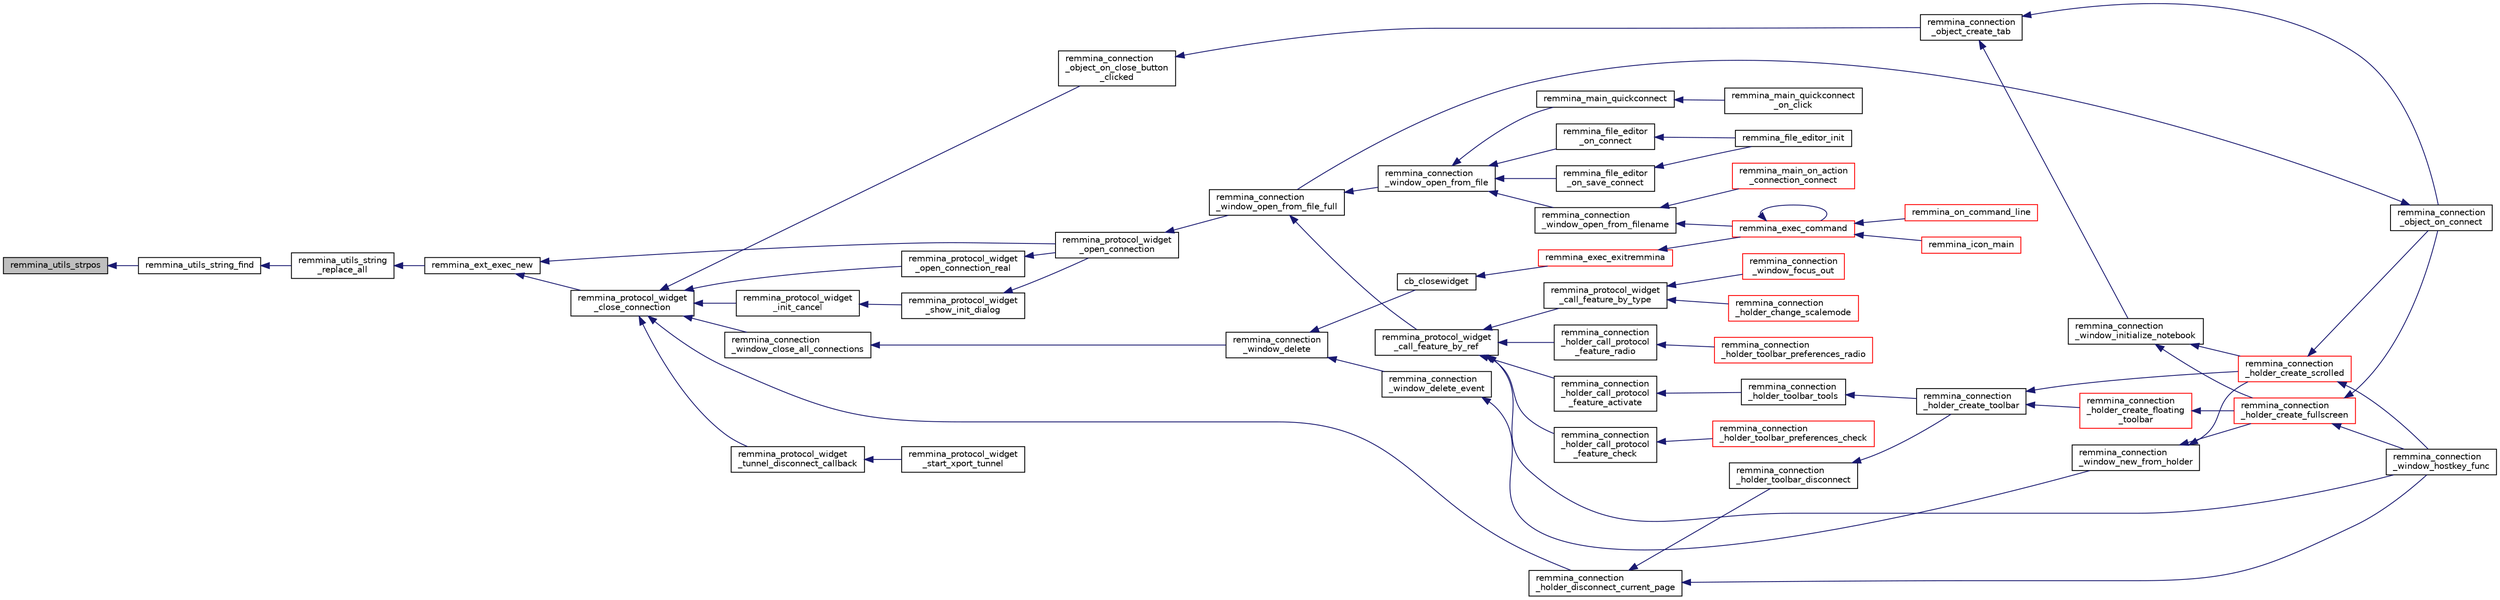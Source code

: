 digraph "remmina_utils_strpos"
{
  edge [fontname="Helvetica",fontsize="10",labelfontname="Helvetica",labelfontsize="10"];
  node [fontname="Helvetica",fontsize="10",shape=record];
  rankdir="LR";
  Node391 [label="remmina_utils_strpos",height=0.2,width=0.4,color="black", fillcolor="grey75", style="filled", fontcolor="black"];
  Node391 -> Node392 [dir="back",color="midnightblue",fontsize="10",style="solid",fontname="Helvetica"];
  Node392 [label="remmina_utils_string_find",height=0.2,width=0.4,color="black", fillcolor="white", style="filled",URL="$remmina__utils_8h.html#a3ce53eeb3b090f86cfcdbce3e7cf71be"];
  Node392 -> Node393 [dir="back",color="midnightblue",fontsize="10",style="solid",fontname="Helvetica"];
  Node393 [label="remmina_utils_string\l_replace_all",height=0.2,width=0.4,color="black", fillcolor="white", style="filled",URL="$remmina__utils_8h.html#ac804e6111e538ee2fa425b8b6fd1fb66",tooltip="Replaces all occurrences of needle in haystack with replace. "];
  Node393 -> Node394 [dir="back",color="midnightblue",fontsize="10",style="solid",fontname="Helvetica"];
  Node394 [label="remmina_ext_exec_new",height=0.2,width=0.4,color="black", fillcolor="white", style="filled",URL="$remmina__ext__exec_8h.html#a7c81795162a70d06294fdf935ea210d7"];
  Node394 -> Node395 [dir="back",color="midnightblue",fontsize="10",style="solid",fontname="Helvetica"];
  Node395 [label="remmina_protocol_widget\l_open_connection",height=0.2,width=0.4,color="black", fillcolor="white", style="filled",URL="$remmina__protocol__widget_8h.html#aeffcbd7db351d4cacd7c8ba801ea2c37"];
  Node395 -> Node396 [dir="back",color="midnightblue",fontsize="10",style="solid",fontname="Helvetica"];
  Node396 [label="remmina_connection\l_window_open_from_file_full",height=0.2,width=0.4,color="black", fillcolor="white", style="filled",URL="$remmina__connection__window_8h.html#adbf2b670ca3bae96a99cb0b36021a961"];
  Node396 -> Node397 [dir="back",color="midnightblue",fontsize="10",style="solid",fontname="Helvetica"];
  Node397 [label="remmina_connection\l_window_open_from_file",height=0.2,width=0.4,color="black", fillcolor="white", style="filled",URL="$remmina__connection__window_8h.html#a1c7f722a89609523cc4de079cc82f23c"];
  Node397 -> Node398 [dir="back",color="midnightblue",fontsize="10",style="solid",fontname="Helvetica"];
  Node398 [label="remmina_connection\l_window_open_from_filename",height=0.2,width=0.4,color="black", fillcolor="white", style="filled",URL="$remmina__connection__window_8h.html#ab0ed27ef360efc7d92906cbabf9da5db"];
  Node398 -> Node399 [dir="back",color="midnightblue",fontsize="10",style="solid",fontname="Helvetica"];
  Node399 [label="remmina_exec_command",height=0.2,width=0.4,color="red", fillcolor="white", style="filled",URL="$remmina__exec_8h.html#a424cabdcff647797061e7482049d62a7"];
  Node399 -> Node400 [dir="back",color="midnightblue",fontsize="10",style="solid",fontname="Helvetica"];
  Node400 [label="remmina_on_command_line",height=0.2,width=0.4,color="red", fillcolor="white", style="filled",URL="$remmina_8c.html#aeb286fc5bd52ab5382ab8cb495dc2914"];
  Node399 -> Node399 [dir="back",color="midnightblue",fontsize="10",style="solid",fontname="Helvetica"];
  Node399 -> Node402 [dir="back",color="midnightblue",fontsize="10",style="solid",fontname="Helvetica"];
  Node402 [label="remmina_icon_main",height=0.2,width=0.4,color="red", fillcolor="white", style="filled",URL="$remmina__icon_8c.html#a920476110ab6410c8fc8cf734109e497"];
  Node398 -> Node420 [dir="back",color="midnightblue",fontsize="10",style="solid",fontname="Helvetica"];
  Node420 [label="remmina_main_on_action\l_connection_connect",height=0.2,width=0.4,color="red", fillcolor="white", style="filled",URL="$remmina__main_8c.html#ae023d1cb099a4f7bee79f13760566cbf"];
  Node397 -> Node422 [dir="back",color="midnightblue",fontsize="10",style="solid",fontname="Helvetica"];
  Node422 [label="remmina_file_editor\l_on_connect",height=0.2,width=0.4,color="black", fillcolor="white", style="filled",URL="$remmina__file__editor_8c.html#a73b8581fd1fd77532b748d91a2951f25"];
  Node422 -> Node406 [dir="back",color="midnightblue",fontsize="10",style="solid",fontname="Helvetica"];
  Node406 [label="remmina_file_editor_init",height=0.2,width=0.4,color="black", fillcolor="white", style="filled",URL="$remmina__file__editor_8c.html#a9afd8d41c66f547320930eb331f3124d"];
  Node397 -> Node407 [dir="back",color="midnightblue",fontsize="10",style="solid",fontname="Helvetica"];
  Node407 [label="remmina_file_editor\l_on_save_connect",height=0.2,width=0.4,color="black", fillcolor="white", style="filled",URL="$remmina__file__editor_8c.html#a57224f3f69f04f398de563b71be6b18e"];
  Node407 -> Node406 [dir="back",color="midnightblue",fontsize="10",style="solid",fontname="Helvetica"];
  Node397 -> Node423 [dir="back",color="midnightblue",fontsize="10",style="solid",fontname="Helvetica"];
  Node423 [label="remmina_main_quickconnect",height=0.2,width=0.4,color="black", fillcolor="white", style="filled",URL="$remmina__main_8c.html#a802458852abacebfb16f1f4295806a01"];
  Node423 -> Node424 [dir="back",color="midnightblue",fontsize="10",style="solid",fontname="Helvetica"];
  Node424 [label="remmina_main_quickconnect\l_on_click",height=0.2,width=0.4,color="black", fillcolor="white", style="filled",URL="$remmina__main_8c.html#a210e9e04c7c97cc86412044de31f659d"];
  Node396 -> Node425 [dir="back",color="midnightblue",fontsize="10",style="solid",fontname="Helvetica"];
  Node425 [label="remmina_protocol_widget\l_call_feature_by_ref",height=0.2,width=0.4,color="black", fillcolor="white", style="filled",URL="$remmina__protocol__widget_8h.html#a605b69a9aa4393024369cc5070488692"];
  Node425 -> Node426 [dir="back",color="midnightblue",fontsize="10",style="solid",fontname="Helvetica"];
  Node426 [label="remmina_connection\l_holder_call_protocol\l_feature_radio",height=0.2,width=0.4,color="black", fillcolor="white", style="filled",URL="$remmina__connection__window_8c.html#a86280cb973101817f7410af393bc2f98"];
  Node426 -> Node427 [dir="back",color="midnightblue",fontsize="10",style="solid",fontname="Helvetica"];
  Node427 [label="remmina_connection\l_holder_toolbar_preferences_radio",height=0.2,width=0.4,color="red", fillcolor="white", style="filled",URL="$remmina__connection__window_8c.html#a1ddab4aacc284c606ab237eae9c0b5a9"];
  Node425 -> Node443 [dir="back",color="midnightblue",fontsize="10",style="solid",fontname="Helvetica"];
  Node443 [label="remmina_connection\l_holder_call_protocol\l_feature_check",height=0.2,width=0.4,color="black", fillcolor="white", style="filled",URL="$remmina__connection__window_8c.html#a8d924ded7fe147df8b5f113e2fb1d6e7"];
  Node443 -> Node444 [dir="back",color="midnightblue",fontsize="10",style="solid",fontname="Helvetica"];
  Node444 [label="remmina_connection\l_holder_toolbar_preferences_check",height=0.2,width=0.4,color="red", fillcolor="white", style="filled",URL="$remmina__connection__window_8c.html#ada0dce340f5f1484c496a2357e8a2c69"];
  Node425 -> Node445 [dir="back",color="midnightblue",fontsize="10",style="solid",fontname="Helvetica"];
  Node445 [label="remmina_connection\l_holder_call_protocol\l_feature_activate",height=0.2,width=0.4,color="black", fillcolor="white", style="filled",URL="$remmina__connection__window_8c.html#a4507b43c6fd10bc68d9512c6b253a552"];
  Node445 -> Node446 [dir="back",color="midnightblue",fontsize="10",style="solid",fontname="Helvetica"];
  Node446 [label="remmina_connection\l_holder_toolbar_tools",height=0.2,width=0.4,color="black", fillcolor="white", style="filled",URL="$remmina__connection__window_8c.html#a51cc0b2274049920f67c71047bd76213"];
  Node446 -> Node429 [dir="back",color="midnightblue",fontsize="10",style="solid",fontname="Helvetica"];
  Node429 [label="remmina_connection\l_holder_create_toolbar",height=0.2,width=0.4,color="black", fillcolor="white", style="filled",URL="$remmina__connection__window_8c.html#af8138da72278e9e9000276e08a6fd984"];
  Node429 -> Node430 [dir="back",color="midnightblue",fontsize="10",style="solid",fontname="Helvetica"];
  Node430 [label="remmina_connection\l_holder_create_floating\l_toolbar",height=0.2,width=0.4,color="red", fillcolor="white", style="filled",URL="$remmina__connection__window_8c.html#a967dca6c1876afc3e6bcb763f9709d43"];
  Node430 -> Node433 [dir="back",color="midnightblue",fontsize="10",style="solid",fontname="Helvetica"];
  Node433 [label="remmina_connection\l_holder_create_fullscreen",height=0.2,width=0.4,color="red", fillcolor="white", style="filled",URL="$remmina__connection__window_8c.html#ae67ca4d276339723c1ff87fc224eaccf"];
  Node433 -> Node438 [dir="back",color="midnightblue",fontsize="10",style="solid",fontname="Helvetica"];
  Node438 [label="remmina_connection\l_window_hostkey_func",height=0.2,width=0.4,color="black", fillcolor="white", style="filled",URL="$remmina__connection__window_8c.html#abef663d930076deb3105f86dabe2a9c3"];
  Node433 -> Node439 [dir="back",color="midnightblue",fontsize="10",style="solid",fontname="Helvetica"];
  Node439 [label="remmina_connection\l_object_on_connect",height=0.2,width=0.4,color="black", fillcolor="white", style="filled",URL="$remmina__connection__window_8c.html#a0ad685a873ecef95ec13caba17e0c22e"];
  Node439 -> Node396 [dir="back",color="midnightblue",fontsize="10",style="solid",fontname="Helvetica"];
  Node429 -> Node440 [dir="back",color="midnightblue",fontsize="10",style="solid",fontname="Helvetica"];
  Node440 [label="remmina_connection\l_holder_create_scrolled",height=0.2,width=0.4,color="red", fillcolor="white", style="filled",URL="$remmina__connection__window_8c.html#a57b3656c37df65d276ddd50a16906dc7"];
  Node440 -> Node438 [dir="back",color="midnightblue",fontsize="10",style="solid",fontname="Helvetica"];
  Node440 -> Node439 [dir="back",color="midnightblue",fontsize="10",style="solid",fontname="Helvetica"];
  Node425 -> Node438 [dir="back",color="midnightblue",fontsize="10",style="solid",fontname="Helvetica"];
  Node425 -> Node447 [dir="back",color="midnightblue",fontsize="10",style="solid",fontname="Helvetica"];
  Node447 [label="remmina_protocol_widget\l_call_feature_by_type",height=0.2,width=0.4,color="black", fillcolor="white", style="filled",URL="$remmina__protocol__widget_8h.html#a6a630e96e5b914d60d678ae8eaad4cd9"];
  Node447 -> Node448 [dir="back",color="midnightblue",fontsize="10",style="solid",fontname="Helvetica"];
  Node448 [label="remmina_connection\l_holder_change_scalemode",height=0.2,width=0.4,color="red", fillcolor="white", style="filled",URL="$remmina__connection__window_8c.html#a5565ebedf82eb9f2d54b7f447b4c930e"];
  Node447 -> Node451 [dir="back",color="midnightblue",fontsize="10",style="solid",fontname="Helvetica"];
  Node451 [label="remmina_connection\l_window_focus_out",height=0.2,width=0.4,color="red", fillcolor="white", style="filled",URL="$remmina__connection__window_8c.html#a8c242e0a7ee57ed79099c330d696b43f"];
  Node394 -> Node455 [dir="back",color="midnightblue",fontsize="10",style="solid",fontname="Helvetica"];
  Node455 [label="remmina_protocol_widget\l_close_connection",height=0.2,width=0.4,color="black", fillcolor="white", style="filled",URL="$remmina__protocol__widget_8h.html#a326a430fe4d298e3564d9fd5b7945a82"];
  Node455 -> Node456 [dir="back",color="midnightblue",fontsize="10",style="solid",fontname="Helvetica"];
  Node456 [label="remmina_connection\l_holder_disconnect_current_page",height=0.2,width=0.4,color="black", fillcolor="white", style="filled",URL="$remmina__connection__window_8c.html#a1e4264610577737355a72e95d37787f7"];
  Node456 -> Node457 [dir="back",color="midnightblue",fontsize="10",style="solid",fontname="Helvetica"];
  Node457 [label="remmina_connection\l_holder_toolbar_disconnect",height=0.2,width=0.4,color="black", fillcolor="white", style="filled",URL="$remmina__connection__window_8c.html#af1106bba32f40c7f42221a0483987503"];
  Node457 -> Node429 [dir="back",color="midnightblue",fontsize="10",style="solid",fontname="Helvetica"];
  Node456 -> Node438 [dir="back",color="midnightblue",fontsize="10",style="solid",fontname="Helvetica"];
  Node455 -> Node458 [dir="back",color="midnightblue",fontsize="10",style="solid",fontname="Helvetica"];
  Node458 [label="remmina_connection\l_window_close_all_connections",height=0.2,width=0.4,color="black", fillcolor="white", style="filled",URL="$remmina__connection__window_8c.html#aa684847595283db326fd636735eed231"];
  Node458 -> Node459 [dir="back",color="midnightblue",fontsize="10",style="solid",fontname="Helvetica"];
  Node459 [label="remmina_connection\l_window_delete",height=0.2,width=0.4,color="black", fillcolor="white", style="filled",URL="$remmina__connection__window_8h.html#a47242e757b22622e8653643de24fdad9"];
  Node459 -> Node460 [dir="back",color="midnightblue",fontsize="10",style="solid",fontname="Helvetica"];
  Node460 [label="remmina_connection\l_window_delete_event",height=0.2,width=0.4,color="black", fillcolor="white", style="filled",URL="$remmina__connection__window_8c.html#aa84f957aaf2152717af3959b80ecfa8a"];
  Node460 -> Node453 [dir="back",color="midnightblue",fontsize="10",style="solid",fontname="Helvetica"];
  Node453 [label="remmina_connection\l_window_new_from_holder",height=0.2,width=0.4,color="black", fillcolor="white", style="filled",URL="$remmina__connection__window_8c.html#a0ff4775a640861c11f2bc9f4e4680ed5"];
  Node453 -> Node440 [dir="back",color="midnightblue",fontsize="10",style="solid",fontname="Helvetica"];
  Node453 -> Node433 [dir="back",color="midnightblue",fontsize="10",style="solid",fontname="Helvetica"];
  Node459 -> Node461 [dir="back",color="midnightblue",fontsize="10",style="solid",fontname="Helvetica"];
  Node461 [label="cb_closewidget",height=0.2,width=0.4,color="black", fillcolor="white", style="filled",URL="$remmina__exec_8c.html#a0ffd51ed283da4640c920e75e89e694a"];
  Node461 -> Node462 [dir="back",color="midnightblue",fontsize="10",style="solid",fontname="Helvetica"];
  Node462 [label="remmina_exec_exitremmina",height=0.2,width=0.4,color="red", fillcolor="white", style="filled",URL="$remmina__exec_8h.html#adbaf105af1039e44ba503a8d7174535f"];
  Node462 -> Node399 [dir="back",color="midnightblue",fontsize="10",style="solid",fontname="Helvetica"];
  Node455 -> Node469 [dir="back",color="midnightblue",fontsize="10",style="solid",fontname="Helvetica"];
  Node469 [label="remmina_connection\l_object_on_close_button\l_clicked",height=0.2,width=0.4,color="black", fillcolor="white", style="filled",URL="$remmina__connection__window_8c.html#a4108c65715a02c0a7b570a2393027c2b"];
  Node469 -> Node470 [dir="back",color="midnightblue",fontsize="10",style="solid",fontname="Helvetica"];
  Node470 [label="remmina_connection\l_object_create_tab",height=0.2,width=0.4,color="black", fillcolor="white", style="filled",URL="$remmina__connection__window_8c.html#a888c4dd031e9366a3284cb34351865aa"];
  Node470 -> Node471 [dir="back",color="midnightblue",fontsize="10",style="solid",fontname="Helvetica"];
  Node471 [label="remmina_connection\l_window_initialize_notebook",height=0.2,width=0.4,color="black", fillcolor="white", style="filled",URL="$remmina__connection__window_8c.html#aa28770c2f7c156eb4574227310481041"];
  Node471 -> Node440 [dir="back",color="midnightblue",fontsize="10",style="solid",fontname="Helvetica"];
  Node471 -> Node433 [dir="back",color="midnightblue",fontsize="10",style="solid",fontname="Helvetica"];
  Node470 -> Node439 [dir="back",color="midnightblue",fontsize="10",style="solid",fontname="Helvetica"];
  Node455 -> Node472 [dir="back",color="midnightblue",fontsize="10",style="solid",fontname="Helvetica"];
  Node472 [label="remmina_protocol_widget\l_init_cancel",height=0.2,width=0.4,color="black", fillcolor="white", style="filled",URL="$remmina__protocol__widget_8c.html#abe4a5c4544090e6a185341d61aa66861"];
  Node472 -> Node473 [dir="back",color="midnightblue",fontsize="10",style="solid",fontname="Helvetica"];
  Node473 [label="remmina_protocol_widget\l_show_init_dialog",height=0.2,width=0.4,color="black", fillcolor="white", style="filled",URL="$remmina__protocol__widget_8c.html#a4bc73ebac622cdf46860f4ad351244d7"];
  Node473 -> Node395 [dir="back",color="midnightblue",fontsize="10",style="solid",fontname="Helvetica"];
  Node455 -> Node474 [dir="back",color="midnightblue",fontsize="10",style="solid",fontname="Helvetica"];
  Node474 [label="remmina_protocol_widget\l_open_connection_real",height=0.2,width=0.4,color="black", fillcolor="white", style="filled",URL="$remmina__protocol__widget_8c.html#a76ad91e7f8648699f71c466e203aa6dd"];
  Node474 -> Node395 [dir="back",color="midnightblue",fontsize="10",style="solid",fontname="Helvetica"];
  Node455 -> Node475 [dir="back",color="midnightblue",fontsize="10",style="solid",fontname="Helvetica"];
  Node475 [label="remmina_protocol_widget\l_tunnel_disconnect_callback",height=0.2,width=0.4,color="black", fillcolor="white", style="filled",URL="$remmina__protocol__widget_8c.html#ae9da346dfe25c1336c9a37f3e5faddb8"];
  Node475 -> Node476 [dir="back",color="midnightblue",fontsize="10",style="solid",fontname="Helvetica"];
  Node476 [label="remmina_protocol_widget\l_start_xport_tunnel",height=0.2,width=0.4,color="black", fillcolor="white", style="filled",URL="$remmina__protocol__widget_8h.html#a172fa9cf2ce196c9846a3e47ea9036b4"];
}
